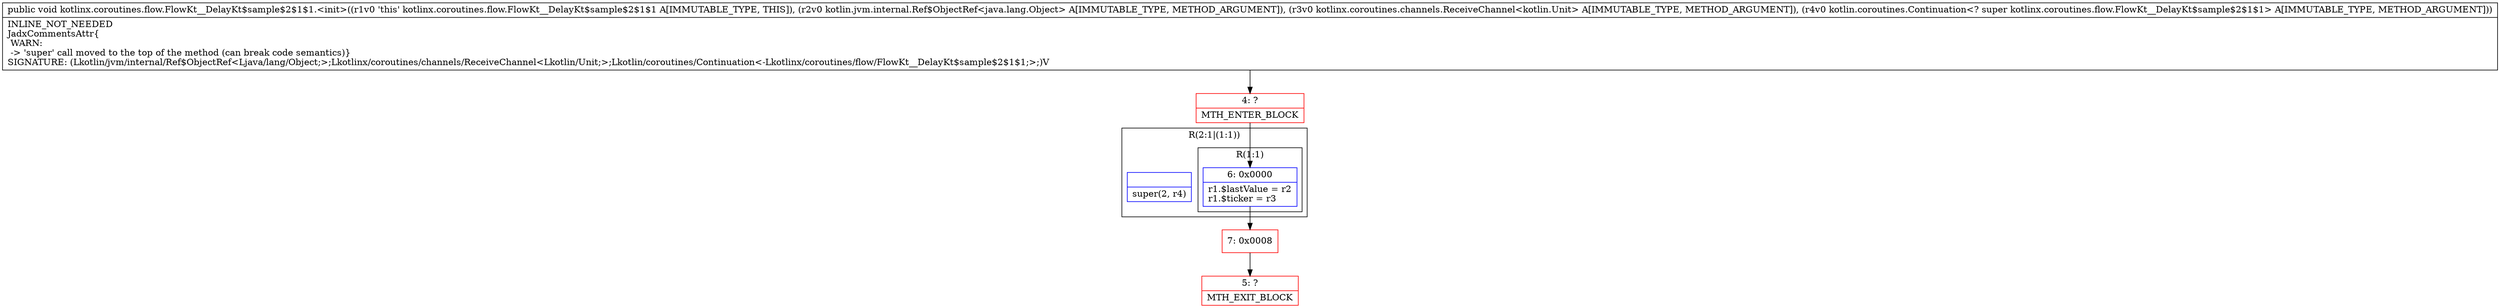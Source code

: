 digraph "CFG forkotlinx.coroutines.flow.FlowKt__DelayKt$sample$2$1$1.\<init\>(Lkotlin\/jvm\/internal\/Ref$ObjectRef;Lkotlinx\/coroutines\/channels\/ReceiveChannel;Lkotlin\/coroutines\/Continuation;)V" {
subgraph cluster_Region_1502168877 {
label = "R(2:1|(1:1))";
node [shape=record,color=blue];
Node_InsnContainer_2058956778 [shape=record,label="{|super(2, r4)\l}"];
subgraph cluster_Region_1779056207 {
label = "R(1:1)";
node [shape=record,color=blue];
Node_6 [shape=record,label="{6\:\ 0x0000|r1.$lastValue = r2\lr1.$ticker = r3\l}"];
}
}
Node_4 [shape=record,color=red,label="{4\:\ ?|MTH_ENTER_BLOCK\l}"];
Node_7 [shape=record,color=red,label="{7\:\ 0x0008}"];
Node_5 [shape=record,color=red,label="{5\:\ ?|MTH_EXIT_BLOCK\l}"];
MethodNode[shape=record,label="{public void kotlinx.coroutines.flow.FlowKt__DelayKt$sample$2$1$1.\<init\>((r1v0 'this' kotlinx.coroutines.flow.FlowKt__DelayKt$sample$2$1$1 A[IMMUTABLE_TYPE, THIS]), (r2v0 kotlin.jvm.internal.Ref$ObjectRef\<java.lang.Object\> A[IMMUTABLE_TYPE, METHOD_ARGUMENT]), (r3v0 kotlinx.coroutines.channels.ReceiveChannel\<kotlin.Unit\> A[IMMUTABLE_TYPE, METHOD_ARGUMENT]), (r4v0 kotlin.coroutines.Continuation\<? super kotlinx.coroutines.flow.FlowKt__DelayKt$sample$2$1$1\> A[IMMUTABLE_TYPE, METHOD_ARGUMENT]))  | INLINE_NOT_NEEDED\lJadxCommentsAttr\{\l WARN: \l \-\> 'super' call moved to the top of the method (can break code semantics)\}\lSIGNATURE: (Lkotlin\/jvm\/internal\/Ref$ObjectRef\<Ljava\/lang\/Object;\>;Lkotlinx\/coroutines\/channels\/ReceiveChannel\<Lkotlin\/Unit;\>;Lkotlin\/coroutines\/Continuation\<\-Lkotlinx\/coroutines\/flow\/FlowKt__DelayKt$sample$2$1$1;\>;)V\l}"];
MethodNode -> Node_4;Node_6 -> Node_7;
Node_4 -> Node_6;
Node_7 -> Node_5;
}

